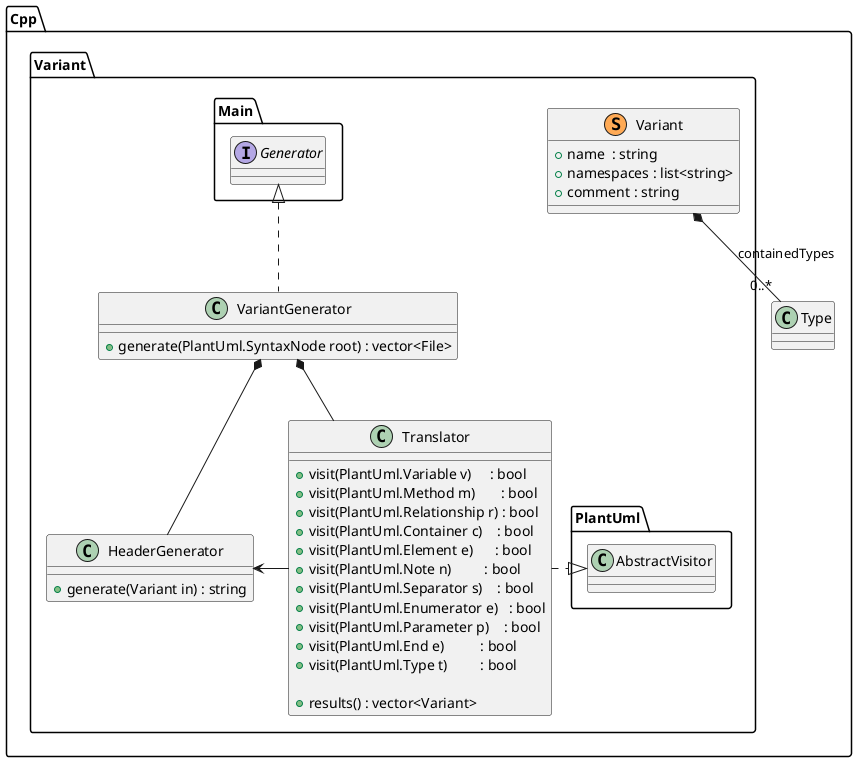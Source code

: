 @startuml Variant

hide private members

namespace Cpp {
    namespace Variant {
        ' *************** ALGORITHMS ***************
        class HeaderGenerator {
            +generate(Variant in) : string
        }

        class Translator
        {
            +visit(PlantUml.Variable v)     : bool
            +visit(PlantUml.Method m)       : bool
            +visit(PlantUml.Relationship r) : bool
            +visit(PlantUml.Container c)    : bool
            +visit(PlantUml.Element e)      : bool
            +visit(PlantUml.Note n)         : bool
            +visit(PlantUml.Separator s)    : bool
            +visit(PlantUml.Enumerator e)   : bool
            +visit(PlantUml.Parameter p)    : bool
            +visit(PlantUml.End e)          : bool
            +visit(PlantUml.Type t)         : bool

            +results() : vector<Variant>
        }
        Translator .|> PlantUml.AbstractVisitor
        Translator -left-> HeaderGenerator


        class VariantGenerator implements Main.Generator {
            +generate(PlantUml.SyntaxNode root) : vector<File>
        }
        VariantGenerator *-- Translator
        VariantGenerator *-- HeaderGenerator

        class Variant << (S,#FFAA55) >>
        {
            +name  : string
            +namespaces : list<string>
            +comment : string
        }

        Variant *-- "0..*" Cpp.Type : containedTypes
    }
}
@enduml